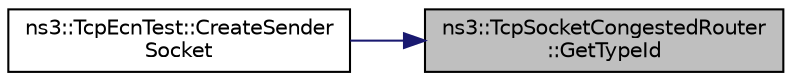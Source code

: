 digraph "ns3::TcpSocketCongestedRouter::GetTypeId"
{
 // LATEX_PDF_SIZE
  edge [fontname="Helvetica",fontsize="10",labelfontname="Helvetica",labelfontsize="10"];
  node [fontname="Helvetica",fontsize="10",shape=record];
  rankdir="RL";
  Node1 [label="ns3::TcpSocketCongestedRouter\l::GetTypeId",height=0.2,width=0.4,color="black", fillcolor="grey75", style="filled", fontcolor="black",tooltip="Get the type ID."];
  Node1 -> Node2 [dir="back",color="midnightblue",fontsize="10",style="solid",fontname="Helvetica"];
  Node2 [label="ns3::TcpEcnTest::CreateSender\lSocket",height=0.2,width=0.4,color="black", fillcolor="white", style="filled",URL="$classns3_1_1_tcp_ecn_test.html#aeb2b060e9e54a57870c2986ea0108173",tooltip="Create and install the socket to install on the sender."];
}
